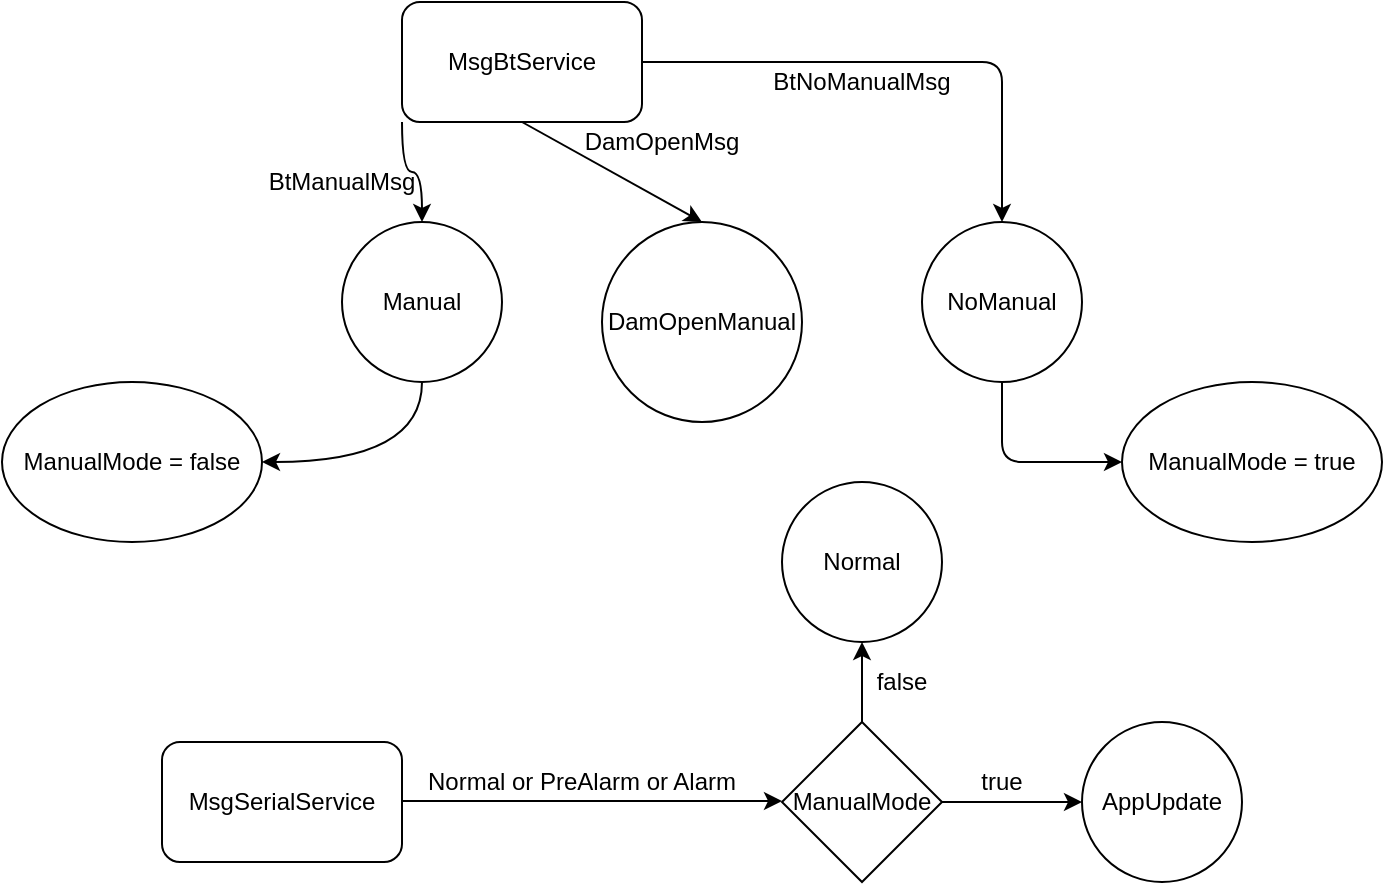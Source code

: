 <mxfile version="14.6.13" type="github"><diagram id="vNKpkHM8Gi1mxSYy-WRn" name="Page-1"><mxGraphModel dx="1422" dy="761" grid="1" gridSize="10" guides="1" tooltips="1" connect="1" arrows="1" fold="1" page="1" pageScale="1" pageWidth="850" pageHeight="1100" math="0" shadow="0"><root><mxCell id="0"/><mxCell id="1" parent="0"/><mxCell id="h3g_5NbdyGF0QEvQX4Re-1" value="Manual" style="ellipse;whiteSpace=wrap;html=1;aspect=fixed;" vertex="1" parent="1"><mxGeometry x="270" y="120" width="80" height="80" as="geometry"/></mxCell><mxCell id="h3g_5NbdyGF0QEvQX4Re-2" value="NoManual" style="ellipse;whiteSpace=wrap;html=1;aspect=fixed;" vertex="1" parent="1"><mxGeometry x="560" y="120" width="80" height="80" as="geometry"/></mxCell><mxCell id="h3g_5NbdyGF0QEvQX4Re-3" value="DamOpenManual" style="ellipse;whiteSpace=wrap;html=1;aspect=fixed;" vertex="1" parent="1"><mxGeometry x="400" y="120" width="100" height="100" as="geometry"/></mxCell><mxCell id="h3g_5NbdyGF0QEvQX4Re-4" value="Normal" style="ellipse;whiteSpace=wrap;html=1;aspect=fixed;" vertex="1" parent="1"><mxGeometry x="490" y="250" width="80" height="80" as="geometry"/></mxCell><mxCell id="h3g_5NbdyGF0QEvQX4Re-5" value="AppUpdate" style="ellipse;whiteSpace=wrap;html=1;aspect=fixed;" vertex="1" parent="1"><mxGeometry x="640" y="370" width="80" height="80" as="geometry"/></mxCell><mxCell id="h3g_5NbdyGF0QEvQX4Re-9" value="MsgBtService" style="rounded=1;whiteSpace=wrap;html=1;" vertex="1" parent="1"><mxGeometry x="300" y="10" width="120" height="60" as="geometry"/></mxCell><mxCell id="h3g_5NbdyGF0QEvQX4Re-10" value="" style="endArrow=classic;html=1;entryX=0.5;entryY=0;entryDx=0;entryDy=0;exitX=0.5;exitY=1;exitDx=0;exitDy=0;" edge="1" parent="1" source="h3g_5NbdyGF0QEvQX4Re-9" target="h3g_5NbdyGF0QEvQX4Re-3"><mxGeometry width="50" height="50" relative="1" as="geometry"><mxPoint x="290" y="140" as="sourcePoint"/><mxPoint x="340" y="90" as="targetPoint"/></mxGeometry></mxCell><mxCell id="h3g_5NbdyGF0QEvQX4Re-11" value="DamOpenMsg" style="text;html=1;strokeColor=none;fillColor=none;align=center;verticalAlign=middle;whiteSpace=wrap;rounded=0;" vertex="1" parent="1"><mxGeometry x="410" y="70" width="40" height="20" as="geometry"/></mxCell><mxCell id="h3g_5NbdyGF0QEvQX4Re-14" value="BtManualMsg" style="text;html=1;strokeColor=none;fillColor=none;align=center;verticalAlign=middle;whiteSpace=wrap;rounded=0;" vertex="1" parent="1"><mxGeometry x="250" y="90" width="40" height="20" as="geometry"/></mxCell><mxCell id="h3g_5NbdyGF0QEvQX4Re-15" value="" style="endArrow=classic;html=1;exitX=1;exitY=0.5;exitDx=0;exitDy=0;entryX=0.5;entryY=0;entryDx=0;entryDy=0;" edge="1" parent="1" source="h3g_5NbdyGF0QEvQX4Re-9" target="h3g_5NbdyGF0QEvQX4Re-2"><mxGeometry width="50" height="50" relative="1" as="geometry"><mxPoint x="425" y="70" as="sourcePoint"/><mxPoint x="600" y="70" as="targetPoint"/><Array as="points"><mxPoint x="600" y="40"/></Array></mxGeometry></mxCell><mxCell id="h3g_5NbdyGF0QEvQX4Re-16" value="BtNoManualMsg" style="text;html=1;strokeColor=none;fillColor=none;align=center;verticalAlign=middle;whiteSpace=wrap;rounded=0;" vertex="1" parent="1"><mxGeometry x="510" y="40" width="40" height="20" as="geometry"/></mxCell><mxCell id="h3g_5NbdyGF0QEvQX4Re-18" value="MsgSerialService" style="rounded=1;whiteSpace=wrap;html=1;" vertex="1" parent="1"><mxGeometry x="180" y="380" width="120" height="60" as="geometry"/></mxCell><mxCell id="h3g_5NbdyGF0QEvQX4Re-21" value="Normal or PreAlarm or Alarm" style="text;html=1;strokeColor=none;fillColor=none;align=center;verticalAlign=middle;whiteSpace=wrap;rounded=0;" vertex="1" parent="1"><mxGeometry x="310" y="390" width="160" height="20" as="geometry"/></mxCell><mxCell id="h3g_5NbdyGF0QEvQX4Re-22" value="" style="endArrow=classic;html=1;" edge="1" parent="1"><mxGeometry width="50" height="50" relative="1" as="geometry"><mxPoint x="300" y="409.5" as="sourcePoint"/><mxPoint x="490" y="409.5" as="targetPoint"/></mxGeometry></mxCell><mxCell id="h3g_5NbdyGF0QEvQX4Re-23" value="ManualMode" style="rhombus;whiteSpace=wrap;html=1;" vertex="1" parent="1"><mxGeometry x="490" y="370" width="80" height="80" as="geometry"/></mxCell><mxCell id="h3g_5NbdyGF0QEvQX4Re-25" value="true" style="text;html=1;strokeColor=none;fillColor=none;align=center;verticalAlign=middle;whiteSpace=wrap;rounded=0;" vertex="1" parent="1"><mxGeometry x="580" y="390" width="40" height="20" as="geometry"/></mxCell><mxCell id="h3g_5NbdyGF0QEvQX4Re-27" value="" style="endArrow=classic;html=1;entryX=0.5;entryY=1;entryDx=0;entryDy=0;exitX=0.5;exitY=0;exitDx=0;exitDy=0;" edge="1" parent="1" source="h3g_5NbdyGF0QEvQX4Re-23"><mxGeometry width="50" height="50" relative="1" as="geometry"><mxPoint x="480" y="290" as="sourcePoint"/><mxPoint x="530" y="330" as="targetPoint"/></mxGeometry></mxCell><mxCell id="h3g_5NbdyGF0QEvQX4Re-28" value="" style="endArrow=classic;html=1;edgeStyle=orthogonalEdgeStyle;curved=1;exitX=0;exitY=1;exitDx=0;exitDy=0;entryX=0.5;entryY=0;entryDx=0;entryDy=0;" edge="1" parent="1" source="h3g_5NbdyGF0QEvQX4Re-9" target="h3g_5NbdyGF0QEvQX4Re-1"><mxGeometry width="50" height="50" relative="1" as="geometry"><mxPoint x="250" y="160" as="sourcePoint"/><mxPoint x="300" y="110" as="targetPoint"/></mxGeometry></mxCell><mxCell id="h3g_5NbdyGF0QEvQX4Re-29" value="false" style="text;html=1;strokeColor=none;fillColor=none;align=center;verticalAlign=middle;whiteSpace=wrap;rounded=0;" vertex="1" parent="1"><mxGeometry x="530" y="340" width="40" height="20" as="geometry"/></mxCell><mxCell id="h3g_5NbdyGF0QEvQX4Re-31" value="ManualMode = false" style="ellipse;whiteSpace=wrap;html=1;" vertex="1" parent="1"><mxGeometry x="100" y="200" width="130" height="80" as="geometry"/></mxCell><mxCell id="h3g_5NbdyGF0QEvQX4Re-32" value="ManualMode = true" style="ellipse;whiteSpace=wrap;html=1;" vertex="1" parent="1"><mxGeometry x="660" y="200" width="130" height="80" as="geometry"/></mxCell><mxCell id="h3g_5NbdyGF0QEvQX4Re-33" value="" style="endArrow=classic;html=1;exitX=0.5;exitY=1;exitDx=0;exitDy=0;entryX=1;entryY=0.5;entryDx=0;entryDy=0;edgeStyle=orthogonalEdgeStyle;curved=1;" edge="1" parent="1" source="h3g_5NbdyGF0QEvQX4Re-1" target="h3g_5NbdyGF0QEvQX4Re-31"><mxGeometry width="50" height="50" relative="1" as="geometry"><mxPoint x="180" y="190" as="sourcePoint"/><mxPoint x="230" y="140" as="targetPoint"/></mxGeometry></mxCell><mxCell id="h3g_5NbdyGF0QEvQX4Re-36" value="" style="endArrow=classic;html=1;exitX=0.5;exitY=1;exitDx=0;exitDy=0;entryX=0;entryY=0.5;entryDx=0;entryDy=0;" edge="1" parent="1" source="h3g_5NbdyGF0QEvQX4Re-2" target="h3g_5NbdyGF0QEvQX4Re-32"><mxGeometry width="50" height="50" relative="1" as="geometry"><mxPoint x="590" y="285" as="sourcePoint"/><mxPoint x="640" y="235" as="targetPoint"/><Array as="points"><mxPoint x="600" y="240"/></Array></mxGeometry></mxCell><mxCell id="h3g_5NbdyGF0QEvQX4Re-37" value="" style="endArrow=classic;html=1;exitX=1;exitY=0.5;exitDx=0;exitDy=0;" edge="1" parent="1" source="h3g_5NbdyGF0QEvQX4Re-23"><mxGeometry width="50" height="50" relative="1" as="geometry"><mxPoint x="590" y="460" as="sourcePoint"/><mxPoint x="640" y="410" as="targetPoint"/></mxGeometry></mxCell></root></mxGraphModel></diagram></mxfile>